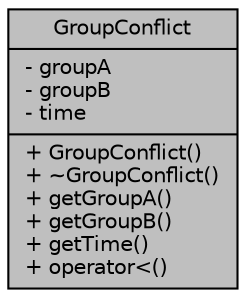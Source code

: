 digraph "GroupConflict"
{
 // INTERACTIVE_SVG=YES
 // LATEX_PDF_SIZE
  edge [fontname="Helvetica",fontsize="10",labelfontname="Helvetica",labelfontsize="10"];
  node [fontname="Helvetica",fontsize="10",shape=record];
  Node1 [label="{GroupConflict\n|- groupA\l- groupB\l- time\l|+ GroupConflict()\l+ ~GroupConflict()\l+ getGroupA()\l+ getGroupB()\l+ getTime()\l+ operator\<()\l}",height=0.2,width=0.4,color="black", fillcolor="grey75", style="filled", fontcolor="black",tooltip=" "];
}
